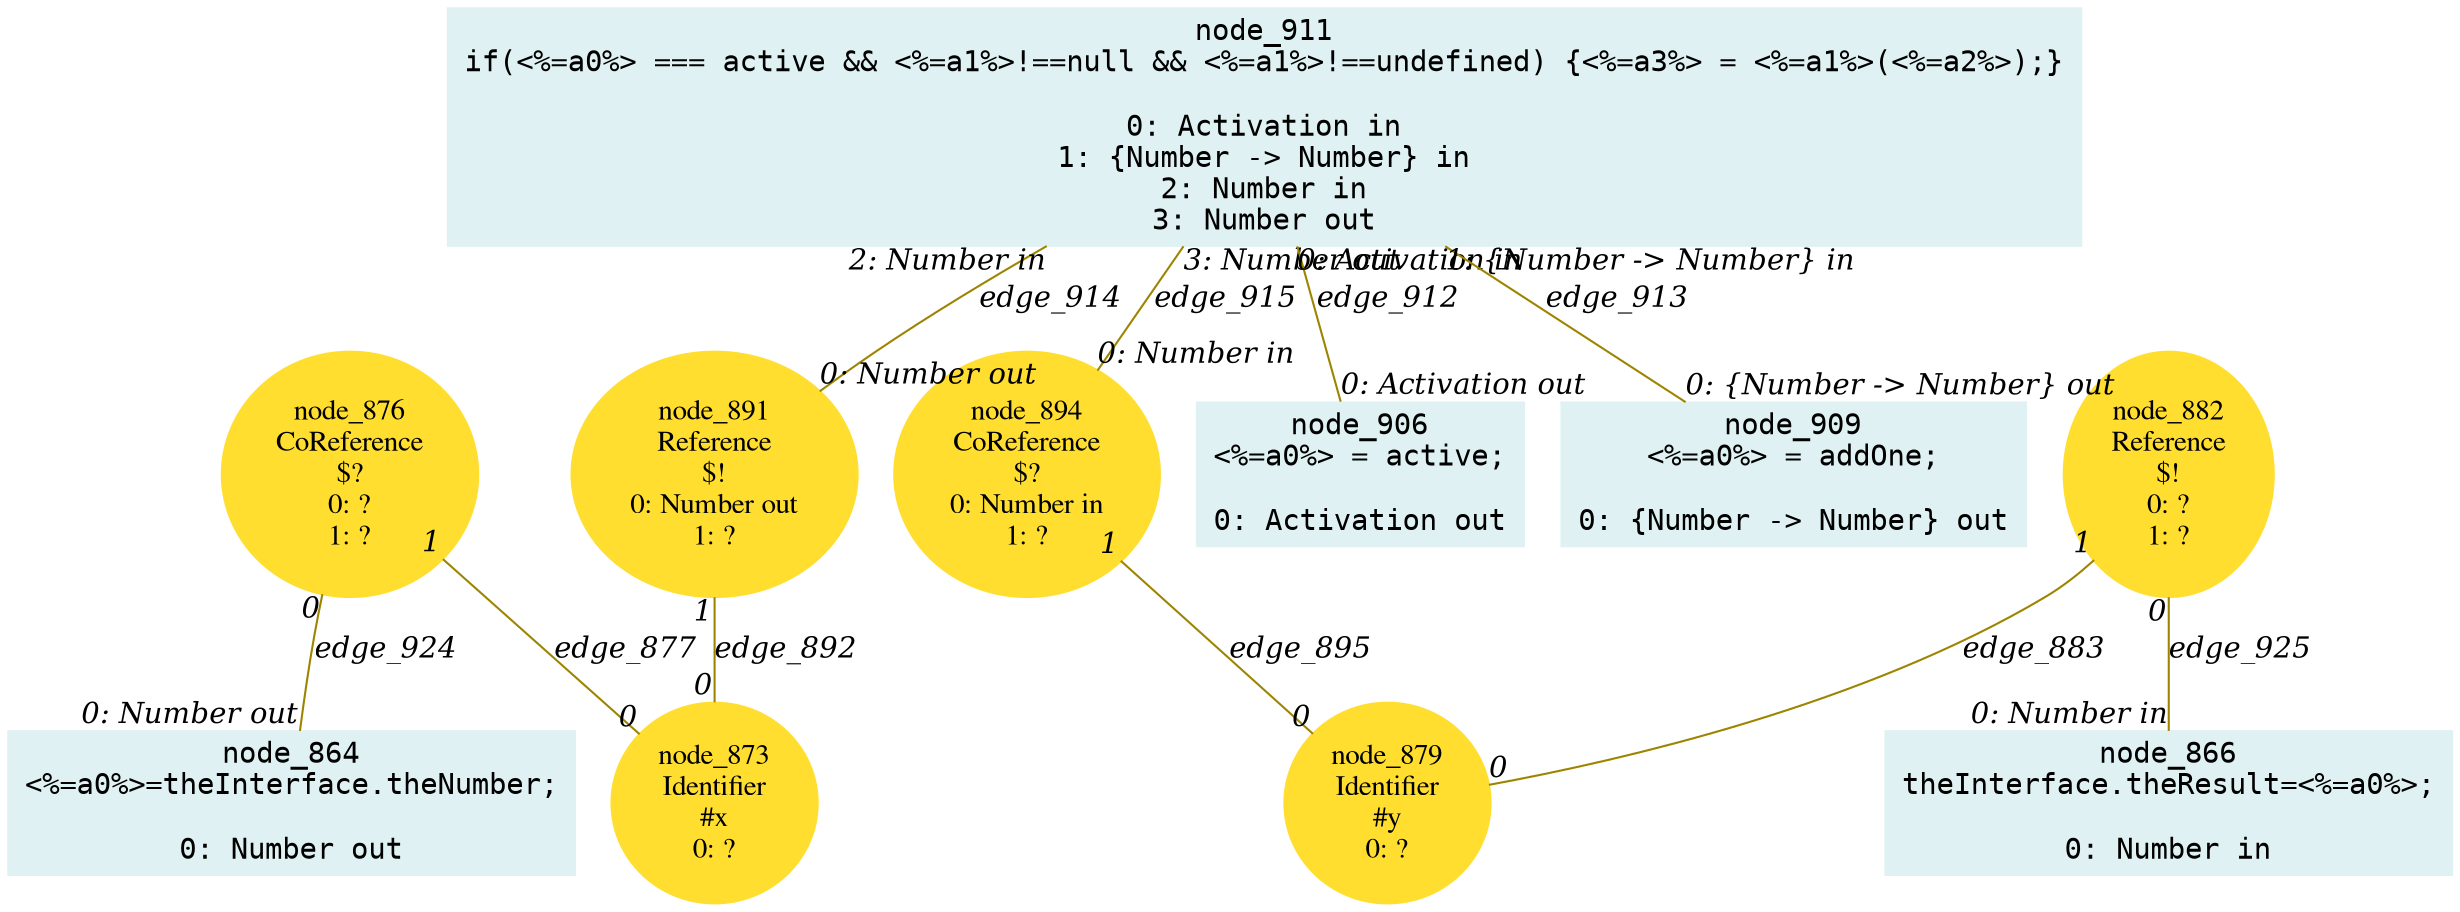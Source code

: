 digraph g{node_864 [shape="box", style="filled", color="#dff1f2", fontname="Courier", label="node_864
<%=a0%>=theInterface.theNumber;

0: Number out" ]
node_866 [shape="box", style="filled", color="#dff1f2", fontname="Courier", label="node_866
theInterface.theResult=<%=a0%>;

0: Number in" ]
node_873 [shape="ellipse", style="filled", color="#ffde2f", fontname="Times", label="node_873
Identifier
#x
0: ?" ]
node_876 [shape="ellipse", style="filled", color="#ffde2f", fontname="Times", label="node_876
CoReference
$?
0: ?
1: ?" ]
node_879 [shape="ellipse", style="filled", color="#ffde2f", fontname="Times", label="node_879
Identifier
#y
0: ?" ]
node_882 [shape="ellipse", style="filled", color="#ffde2f", fontname="Times", label="node_882
Reference
$!
0: ?
1: ?" ]
node_891 [shape="ellipse", style="filled", color="#ffde2f", fontname="Times", label="node_891
Reference
$!
0: Number out
1: ?" ]
node_894 [shape="ellipse", style="filled", color="#ffde2f", fontname="Times", label="node_894
CoReference
$?
0: Number in
1: ?" ]
node_906 [shape="box", style="filled", color="#dff1f2", fontname="Courier", label="node_906
<%=a0%> = active;

0: Activation out" ]
node_909 [shape="box", style="filled", color="#dff1f2", fontname="Courier", label="node_909
<%=a0%> = addOne;

0: {Number -> Number} out" ]
node_911 [shape="box", style="filled", color="#dff1f2", fontname="Courier", label="node_911
if(<%=a0%> === active && <%=a1%>!==null && <%=a1%>!==undefined) {<%=a3%> = <%=a1%>(<%=a2%>);}

0: Activation in
1: {Number -> Number} in
2: Number in
3: Number out" ]
node_876 -> node_873 [dir=none, arrowHead=none, fontname="Times-Italic", arrowsize=1, color="#9d8400", label="edge_877",  headlabel="0", taillabel="1" ]
node_882 -> node_879 [dir=none, arrowHead=none, fontname="Times-Italic", arrowsize=1, color="#9d8400", label="edge_883",  headlabel="0", taillabel="1" ]
node_891 -> node_873 [dir=none, arrowHead=none, fontname="Times-Italic", arrowsize=1, color="#9d8400", label="edge_892",  headlabel="0", taillabel="1" ]
node_894 -> node_879 [dir=none, arrowHead=none, fontname="Times-Italic", arrowsize=1, color="#9d8400", label="edge_895",  headlabel="0", taillabel="1" ]
node_911 -> node_906 [dir=none, arrowHead=none, fontname="Times-Italic", arrowsize=1, color="#9d8400", label="edge_912",  headlabel="0: Activation out", taillabel="0: Activation in" ]
node_911 -> node_909 [dir=none, arrowHead=none, fontname="Times-Italic", arrowsize=1, color="#9d8400", label="edge_913",  headlabel="0: {Number -> Number} out", taillabel="1: {Number -> Number} in" ]
node_911 -> node_891 [dir=none, arrowHead=none, fontname="Times-Italic", arrowsize=1, color="#9d8400", label="edge_914",  headlabel="0: Number out", taillabel="2: Number in" ]
node_911 -> node_894 [dir=none, arrowHead=none, fontname="Times-Italic", arrowsize=1, color="#9d8400", label="edge_915",  headlabel="0: Number in", taillabel="3: Number out" ]
node_876 -> node_864 [dir=none, arrowHead=none, fontname="Times-Italic", arrowsize=1, color="#9d8400", label="edge_924",  headlabel="0: Number out", taillabel="0" ]
node_882 -> node_866 [dir=none, arrowHead=none, fontname="Times-Italic", arrowsize=1, color="#9d8400", label="edge_925",  headlabel="0: Number in", taillabel="0" ]
}